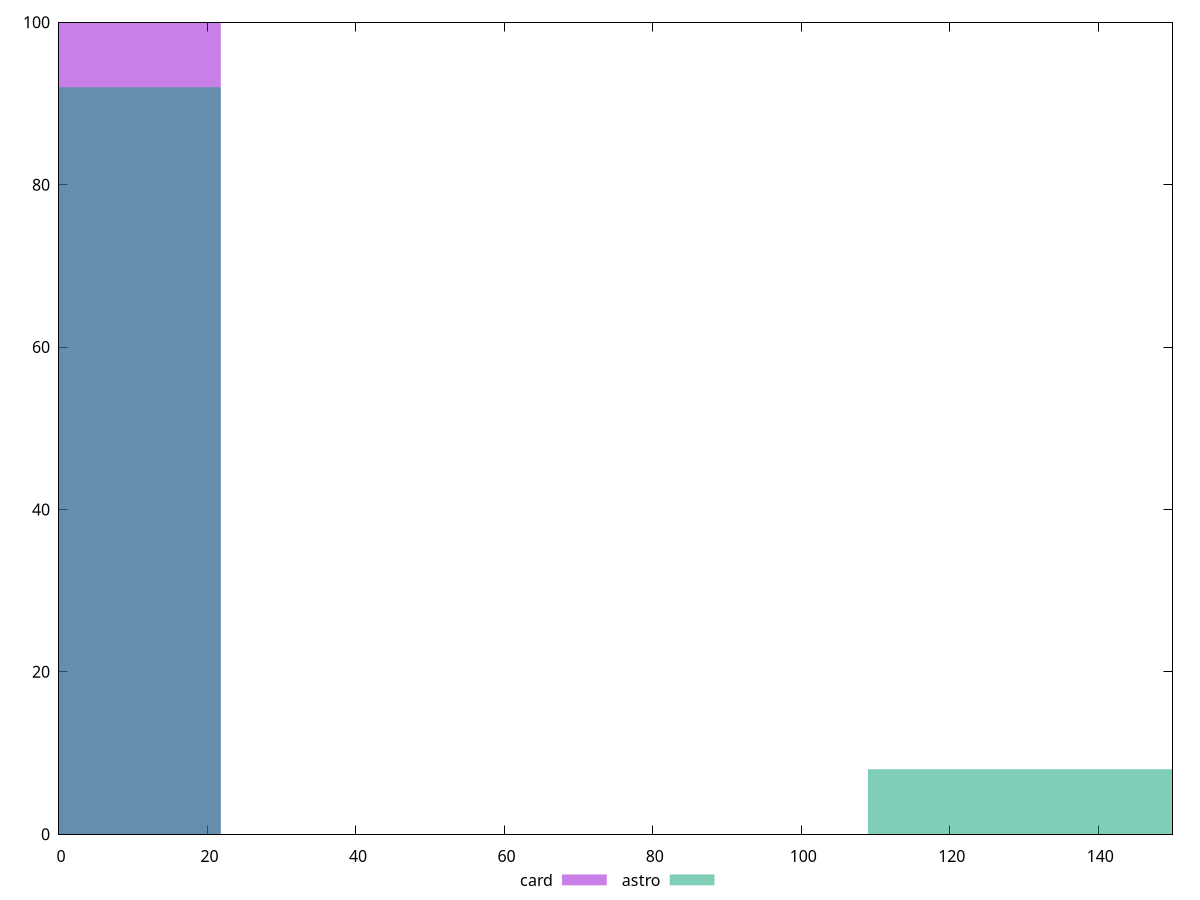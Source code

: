 reset

$card <<EOF
0 100
EOF

$astro <<EOF
130.7606382938814 8
0 92
EOF

set key outside below
set boxwidth 43.5868794312938
set xrange [0:150]
set yrange [0:100]
set trange [0:100]
set style fill transparent solid 0.5 noborder
set terminal svg size 640, 500 enhanced background rgb 'white'
set output "reports/report_00031_2021-02-24T23-18-18.084Z/legacy-javascript/comparison/histogram/2_vs_3.svg"

plot $card title "card" with boxes, \
     $astro title "astro" with boxes

reset
